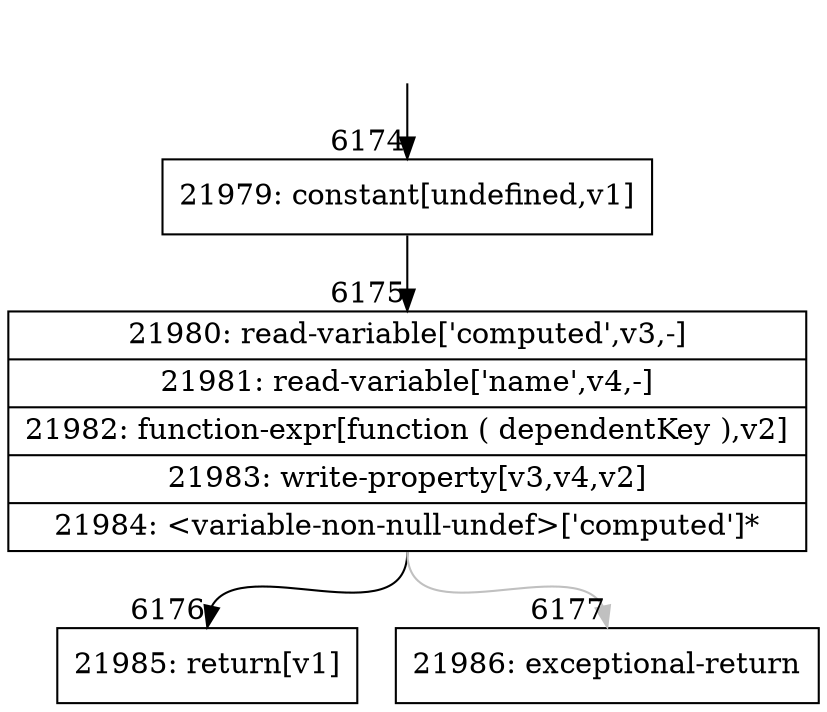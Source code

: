 digraph {
rankdir="TD"
BB_entry495[shape=none,label=""];
BB_entry495 -> BB6174 [tailport=s, headport=n, headlabel="    6174"]
BB6174 [shape=record label="{21979: constant[undefined,v1]}" ] 
BB6174 -> BB6175 [tailport=s, headport=n, headlabel="      6175"]
BB6175 [shape=record label="{21980: read-variable['computed',v3,-]|21981: read-variable['name',v4,-]|21982: function-expr[function ( dependentKey ),v2]|21983: write-property[v3,v4,v2]|21984: \<variable-non-null-undef\>['computed']*}" ] 
BB6175 -> BB6176 [tailport=s, headport=n, headlabel="      6176"]
BB6175 -> BB6177 [tailport=s, headport=n, color=gray, headlabel="      6177"]
BB6176 [shape=record label="{21985: return[v1]}" ] 
BB6177 [shape=record label="{21986: exceptional-return}" ] 
//#$~ 11235
}
